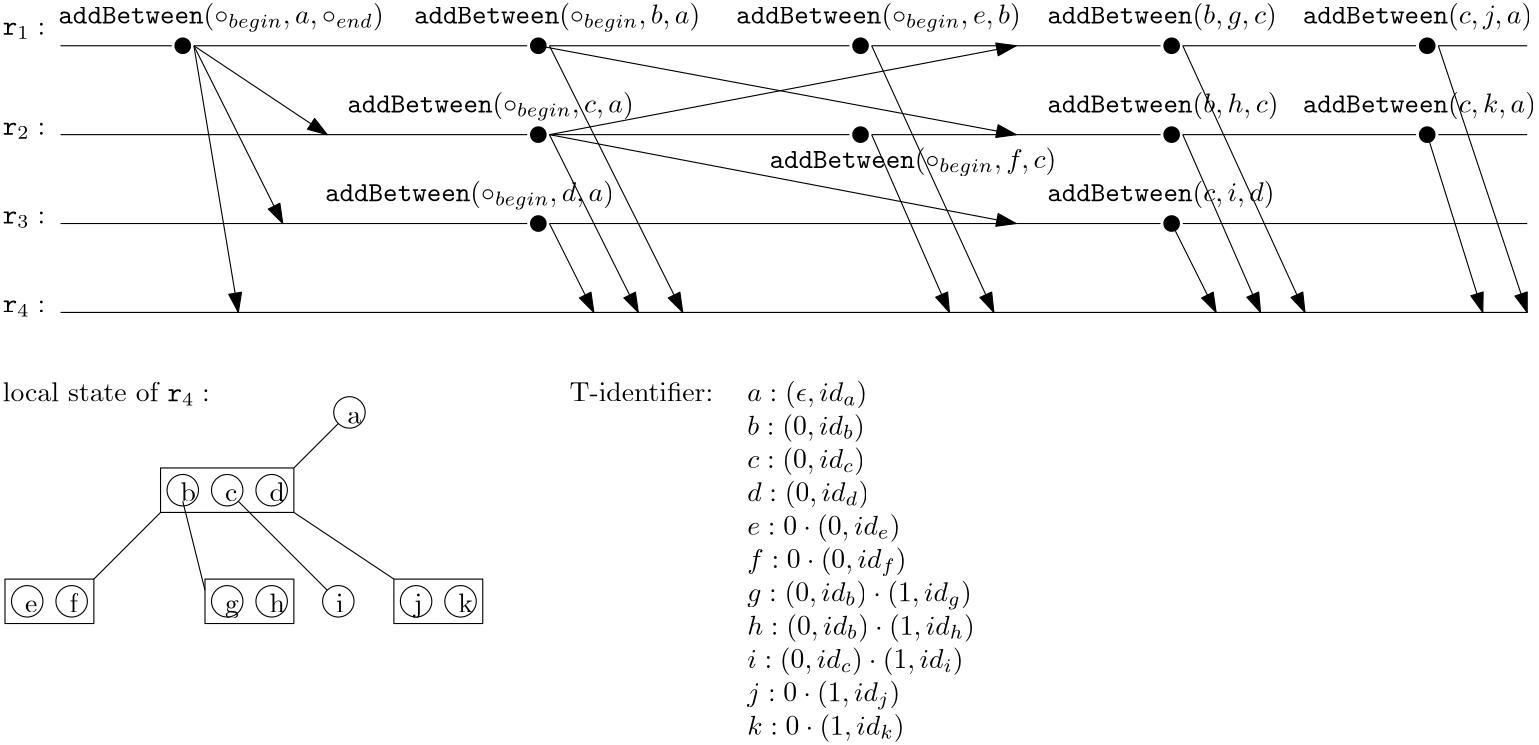 <?xml version="1.0"?>
<!DOCTYPE ipe SYSTEM "ipe.dtd">
<ipe version="70107" creator="Ipe 7.1.7">
<info created="D:20151003110714" modified="D:20180704001225"/>
<preamble>\usepackage[version=0.96]{pgf}
\usepackage{tikz}
\usetikzlibrary{arrows,shapes,snakes,automata,backgrounds,petri}
\usepackage[latin1]{inputenc}
\usepackage{verbatim}</preamble>
<ipestyle name="basic">
<symbol name="arrow/arc(spx)">
<path stroke="sym-stroke" fill="sym-stroke" pen="sym-pen">
0 0 m
-1 0.333 l
-1 -0.333 l
h
</path>
</symbol>
<symbol name="arrow/farc(spx)">
<path stroke="sym-stroke" fill="white" pen="sym-pen">
0 0 m
-1 0.333 l
-1 -0.333 l
h
</path>
</symbol>
<symbol name="arrow/ptarc(spx)">
<path stroke="sym-stroke" fill="sym-stroke" pen="sym-pen">
0 0 m
-1 0.333 l
-0.8 0 l
-1 -0.333 l
h
</path>
</symbol>
<symbol name="arrow/fptarc(spx)">
<path stroke="sym-stroke" fill="white" pen="sym-pen">
0 0 m
-1 0.333 l
-0.8 0 l
-1 -0.333 l
h
</path>
</symbol>
<symbol name="mark/circle(sx)" transformations="translations">
<path fill="sym-stroke">
0.6 0 0 0.6 0 0 e
0.4 0 0 0.4 0 0 e
</path>
</symbol>
<symbol name="mark/disk(sx)" transformations="translations">
<path fill="sym-stroke">
0.6 0 0 0.6 0 0 e
</path>
</symbol>
<symbol name="mark/fdisk(sfx)" transformations="translations">
<group>
<path fill="sym-fill">
0.5 0 0 0.5 0 0 e
</path>
<path fill="sym-stroke" fillrule="eofill">
0.6 0 0 0.6 0 0 e
0.4 0 0 0.4 0 0 e
</path>
</group>
</symbol>
<symbol name="mark/box(sx)" transformations="translations">
<path fill="sym-stroke" fillrule="eofill">
-0.6 -0.6 m
0.6 -0.6 l
0.6 0.6 l
-0.6 0.6 l
h
-0.4 -0.4 m
0.4 -0.4 l
0.4 0.4 l
-0.4 0.4 l
h
</path>
</symbol>
<symbol name="mark/square(sx)" transformations="translations">
<path fill="sym-stroke">
-0.6 -0.6 m
0.6 -0.6 l
0.6 0.6 l
-0.6 0.6 l
h
</path>
</symbol>
<symbol name="mark/fsquare(sfx)" transformations="translations">
<group>
<path fill="sym-fill">
-0.5 -0.5 m
0.5 -0.5 l
0.5 0.5 l
-0.5 0.5 l
h
</path>
<path fill="sym-stroke" fillrule="eofill">
-0.6 -0.6 m
0.6 -0.6 l
0.6 0.6 l
-0.6 0.6 l
h
-0.4 -0.4 m
0.4 -0.4 l
0.4 0.4 l
-0.4 0.4 l
h
</path>
</group>
</symbol>
<symbol name="mark/cross(sx)" transformations="translations">
<group>
<path fill="sym-stroke">
-0.43 -0.57 m
0.57 0.43 l
0.43 0.57 l
-0.57 -0.43 l
h
</path>
<path fill="sym-stroke">
-0.43 0.57 m
0.57 -0.43 l
0.43 -0.57 l
-0.57 0.43 l
h
</path>
</group>
</symbol>
<symbol name="arrow/fnormal(spx)">
<path stroke="sym-stroke" fill="white" pen="sym-pen">
0 0 m
-1 0.333 l
-1 -0.333 l
h
</path>
</symbol>
<symbol name="arrow/pointed(spx)">
<path stroke="sym-stroke" fill="sym-stroke" pen="sym-pen">
0 0 m
-1 0.333 l
-0.8 0 l
-1 -0.333 l
h
</path>
</symbol>
<symbol name="arrow/fpointed(spx)">
<path stroke="sym-stroke" fill="white" pen="sym-pen">
0 0 m
-1 0.333 l
-0.8 0 l
-1 -0.333 l
h
</path>
</symbol>
<symbol name="arrow/linear(spx)">
<path stroke="sym-stroke" pen="sym-pen">
-1 0.333 m
0 0 l
-1 -0.333 l
</path>
</symbol>
<symbol name="arrow/fdouble(spx)">
<path stroke="sym-stroke" fill="white" pen="sym-pen">
0 0 m
-1 0.333 l
-1 -0.333 l
h
-1 0 m
-2 0.333 l
-2 -0.333 l
h
</path>
</symbol>
<symbol name="arrow/double(spx)">
<path stroke="sym-stroke" fill="sym-stroke" pen="sym-pen">
0 0 m
-1 0.333 l
-1 -0.333 l
h
-1 0 m
-2 0.333 l
-2 -0.333 l
h
</path>
</symbol>
<pen name="heavier" value="0.8"/>
<pen name="fat" value="1.2"/>
<pen name="ultrafat" value="2"/>
<symbolsize name="large" value="5"/>
<symbolsize name="small" value="2"/>
<symbolsize name="tiny" value="1.1"/>
<arrowsize name="large" value="10"/>
<arrowsize name="small" value="5"/>
<arrowsize name="tiny" value="3"/>
<color name="red" value="1 0 0"/>
<color name="green" value="0 1 0"/>
<color name="blue" value="0 0 1"/>
<color name="yellow" value="1 1 0"/>
<color name="orange" value="1 0.647 0"/>
<color name="gold" value="1 0.843 0"/>
<color name="purple" value="0.627 0.125 0.941"/>
<color name="gray" value="0.745"/>
<color name="brown" value="0.647 0.165 0.165"/>
<color name="navy" value="0 0 0.502"/>
<color name="pink" value="1 0.753 0.796"/>
<color name="seagreen" value="0.18 0.545 0.341"/>
<color name="turquoise" value="0.251 0.878 0.816"/>
<color name="violet" value="0.933 0.51 0.933"/>
<color name="darkblue" value="0 0 0.545"/>
<color name="darkcyan" value="0 0.545 0.545"/>
<color name="darkgray" value="0.663"/>
<color name="darkgreen" value="0 0.392 0"/>
<color name="darkmagenta" value="0.545 0 0.545"/>
<color name="darkorange" value="1 0.549 0"/>
<color name="darkred" value="0.545 0 0"/>
<color name="lightblue" value="0.678 0.847 0.902"/>
<color name="lightcyan" value="0.878 1 1"/>
<color name="lightgray" value="0.827"/>
<color name="lightgreen" value="0.565 0.933 0.565"/>
<color name="lightyellow" value="1 1 0.878"/>
<dashstyle name="dashed" value="[4] 0"/>
<dashstyle name="dotted" value="[1 3] 0"/>
<dashstyle name="dash dotted" value="[4 2 1 2] 0"/>
<dashstyle name="dash dot dotted" value="[4 2 1 2 1 2] 0"/>
<textsize name="large" value="\large"/>
<textsize name="small" value="\small"/>
<textsize name="tiny" value="\tiny"/>
<textsize name="Large" value="\Large"/>
<textsize name="LARGE" value="\LARGE"/>
<textsize name="huge" value="\huge"/>
<textsize name="Huge" value="\Huge"/>
<textsize name="footnote" value="\footnotesize"/>
<textstyle name="center" begin="\begin{center}" end="\end{center}"/>
<textstyle name="itemize" begin="\begin{itemize}" end="\end{itemize}"/>
<textstyle name="item" begin="\begin{itemize}\item{}" end="\end{itemize}"/>
<gridsize name="4 pts" value="4"/>
<gridsize name="8 pts (~3 mm)" value="8"/>
<gridsize name="16 pts (~6 mm)" value="16"/>
<gridsize name="32 pts (~12 mm)" value="32"/>
<gridsize name="10 pts (~3.5 mm)" value="10"/>
<gridsize name="20 pts (~7 mm)" value="20"/>
<gridsize name="14 pts (~5 mm)" value="14"/>
<gridsize name="28 pts (~10 mm)" value="28"/>
<gridsize name="56 pts (~20 mm)" value="56"/>
<anglesize name="90 deg" value="90"/>
<anglesize name="60 deg" value="60"/>
<anglesize name="45 deg" value="45"/>
<anglesize name="30 deg" value="30"/>
<anglesize name="22.5 deg" value="22.5"/>
<tiling name="falling" angle="-60" step="4" width="1"/>
<tiling name="rising" angle="30" step="4" width="1"/>
</ipestyle>
<page>
<layer name="alpha"/>
<view layers="alpha" active="alpha"/>
<text layer="alpha" matrix="1 0 0 1 -52.795 -128" transformations="translations" pos="64 436" stroke="black" type="label" width="15.234" height="4.294" depth="1.49" valign="baseline">$\ensuremath{\mathtt{r}}_1:$</text>
<use matrix="1 0 0 1 -156 60" name="mark/disk(sx)" pos="232 244" size="large" stroke="black"/>
<text matrix="1 0 0 1 -32.795 -124" transformations="translations" pos="64 436" stroke="black" type="label" width="117.149" height="7.472" depth="2.85" valign="baseline">${\tt addBetween}(\circ_{begin},a,\circ_{end})$</text>
<use matrix="1 0 0 1 -28 60" name="mark/disk(sx)" pos="232 244" size="large" stroke="black"/>
<text matrix="1 0 0 1 95.205 -124" transformations="translations" pos="64 436" stroke="black" type="label" width="103.093" height="7.472" depth="2.85" valign="baseline">${\tt addBetween}(\circ_{begin},b,a)$</text>
<use matrix="1 0 0 1 88 60" name="mark/disk(sx)" pos="232 244" size="large" stroke="black"/>
<text matrix="1 0 0 1 211.205 -124" transformations="translations" pos="64 436" stroke="black" type="label" width="102.466" height="7.472" depth="2.85" valign="baseline">${\tt addBetween}(\circ_{begin},e,b)$</text>
<text matrix="1 0 0 1 -52.795 -164" transformations="translations" pos="64 436" stroke="black" type="label" width="15.234" height="4.294" depth="1.49" valign="baseline">$\ensuremath{\mathtt{r}}_2:$</text>
<use matrix="1 0 0 1 200 60" name="mark/disk(sx)" pos="232 244" size="large" stroke="black"/>
<text matrix="1 0 0 1 323.205 -124" transformations="translations" pos="64 436" stroke="black" type="label" width="82.604" height="7.473" depth="2.49" valign="baseline">${\tt addBetween}(b,g,c)$</text>
<use matrix="1 0 0 1 -28 28" name="mark/disk(sx)" pos="232 244" size="large" stroke="black"/>
<text matrix="1 0 0 1 -52.795 -196" transformations="translations" pos="64 436" stroke="black" type="label" width="15.234" height="4.294" depth="1.49" valign="baseline">$\ensuremath{\mathtt{r}}_3:$</text>
<use matrix="1 0 0 1 -28 -4" name="mark/disk(sx)" pos="232 244" size="large" stroke="black"/>
<use matrix="1 0 0 1 88 28" name="mark/disk(sx)" pos="232 244" size="large" stroke="black"/>
<path stroke="black">
32 304 m
72 304 l
</path>
<path stroke="black">
80 304 m
200 304 l
</path>
<path stroke="black">
208 304 m
316 304 l
</path>
<path stroke="black">
32 272 m
200 272 l
</path>
<path stroke="black">
208 272 m
316 272 l
</path>
<path stroke="black">
32 240 m
200 240 l
</path>
<use matrix="1 0 0 1 200 28" name="mark/disk(sx)" pos="232 244" size="large" stroke="black"/>
<text matrix="1 0 0 1 323.205 -156" transformations="translations" pos="64 436" stroke="black" type="label" width="83.235" height="7.473" depth="2.49" valign="baseline">${\tt addBetween}(b,h,c)$</text>
<use matrix="1 0 0 1 200 -4" name="mark/disk(sx)" pos="232 244" size="large" stroke="black"/>
<text matrix="1 0 0 1 323.205 -188" transformations="translations" pos="64 436" stroke="black" type="label" width="81.837" height="7.473" depth="2.49" valign="baseline">${\tt addBetween}(c,i,d)$</text>
<path stroke="black">
324 304 m
428 304 l
</path>
<path stroke="black">
324 272 m
428 272 l
</path>
<path stroke="black">
208 240 m
428 240 l
</path>
<path stroke="black" arrow="normal/normal">
204 304 m
376 272 l
</path>
<path stroke="black" arrow="normal/normal">
208 272 m
376 304 l
</path>
<text matrix="1 0 0 1 71.205 -156" transformations="translations" pos="64 436" stroke="black" type="label" width="103.129" height="7.472" depth="2.85" valign="baseline">${\tt addBetween}(\circ_{begin},c,a)$</text>
<path stroke="black" arrow="normal/normal">
208 272 m
376 240 l
</path>
<use matrix="1 0 0 1 292 60" name="mark/disk(sx)" pos="232 244" size="large" stroke="black"/>
<text matrix="1 0 0 1 415.205 -124" transformations="translations" pos="64 436" stroke="black" type="label" width="82.605" height="7.473" depth="2.49" valign="baseline">${\tt addBetween}(c,j,a)$</text>
<use matrix="1 0 0 1 292 28" name="mark/disk(sx)" pos="232 244" size="large" stroke="black"/>
<text matrix="1 0 0 1 415.205 -156" transformations="translations" pos="64 436" stroke="black" type="label" width="83.986" height="7.473" depth="2.49" valign="baseline">${\tt addBetween}(c,k,a)$</text>
<path stroke="black">
436 304 m
520 304 l
</path>
<path stroke="black">
436 272 m
520 272 l
</path>
<path stroke="black">
436 240 m
560 240 l
</path>
<path stroke="black">
528 304 m
560 304 l
</path>
<path stroke="black">
528 272 m
560 272 l
</path>
<text matrix="1 0 0 1 223.205 -176" transformations="translations" pos="64 436" stroke="black" type="label" width="103.259" height="7.472" depth="2.85" valign="baseline">${\tt addBetween}(\circ_{begin},f,c)$</text>
<text matrix="1 0 0 1 -52.795 -228" transformations="translations" pos="64 436" stroke="black" type="label" width="15.234" height="4.294" depth="1.49" valign="baseline">$\ensuremath{\mathtt{r}}_4:$</text>
<path stroke="black" arrow="normal/normal">
208 240 m
224 208 l
</path>
<path stroke="black" arrow="normal/normal">
208 272 m
240 208 l
</path>
<path stroke="black" arrow="normal/normal">
208 304 m
256 208 l
</path>
<path stroke="black" arrow="normal/normal">
324 272 m
352 208 l
</path>
<path stroke="black" arrow="normal/normal">
324 304 m
368 208 l
</path>
<path stroke="black" arrow="normal/normal">
432 240 m
448 208 l
</path>
<path stroke="black" arrow="normal/normal">
436 272 m
464 208 l
</path>
<path stroke="black" arrow="normal/normal">
436 304 m
480 208 l
</path>
<path stroke="black" arrow="normal/normal">
524 272 m
544 208 l
</path>
<path stroke="black" arrow="normal/normal">
528 304 m
560 208 l
</path>
<path stroke="black" arrow="normal/normal">
80 304 m
96 208 l
</path>
<path stroke="black" arrow="normal/normal">
80 304 m
112 240 l
</path>
<path stroke="black" arrow="normal/normal">
80 304 m
128 272 l
</path>
<text matrix="1 0 0 1 63.205 -188" transformations="translations" pos="64 436" stroke="black" type="label" width="104.003" height="7.472" depth="2.85" valign="baseline">${\tt addBetween}(\circ_{begin},d,a)$</text>
<text matrix="1 0 0 1 -52.795 -260" transformations="translations" pos="64 436" stroke="black" type="label" width="74.512" height="6.923" depth="1.49" valign="baseline">local state of $\ensuremath{\mathtt{r}}_4:$</text>
<path matrix="1 0 0 1 -16 -36" stroke="black">
148 204 m
132 188 l
</path>
<text matrix="1 0 0 1 71.205 -268" transformations="translations" pos="64 436" stroke="black" type="label" width="4.981" height="4.289" depth="0" valign="baseline">a</text>
<path matrix="1 0 0 1 56 12" stroke="black">
5.65685 0 0 5.65685 80 160 e
</path>
<text matrix="1 0 0 1 151.205 -260" transformations="translations" pos="64 436" stroke="black" type="label" width="56.206" height="6.918" depth="0" valign="baseline">T-identifier: </text>
<text matrix="1 0 0 1 215.205 -260" transformations="translations" pos="64 436" stroke="black" type="label" width="43.226" height="7.473" depth="2.49" valign="baseline">$a:(\epsilon,id_a)$</text>
<text matrix="1 0 0 1 215.205 -272" transformations="translations" pos="64 436" stroke="black" type="label" width="42.355" height="7.473" depth="2.49" valign="baseline">$b: (0,id_b)$</text>
<text matrix="1 0 0 1 215.205 -284" transformations="translations" pos="64 436" stroke="black" type="label" width="42.448" height="7.473" depth="2.49" valign="baseline">$c: (0,id_c)$</text>
<text matrix="1 0 0 1 215.205 -296" transformations="translations" pos="64 436" stroke="black" type="label" width="43.909" height="7.473" depth="2.49" valign="baseline">$d: (0,id_d)$</text>
<text matrix="1 0 0 1 215.205 -308" transformations="translations" pos="64 436" stroke="black" type="label" width="55.171" height="7.473" depth="2.49" valign="baseline">$e: 0 \cdot (0,id_e)$</text>
<text matrix="1 0 0 1 11.205 -296" transformations="translations" pos="64 436" stroke="black" type="label" width="5.535" height="6.918" depth="0" valign="baseline">b</text>
<path matrix="1 0 0 1 -4 -16" stroke="black">
5.65685 0 0 5.65685 80 160 e
</path>
<text matrix="1 0 0 1 27.205 -296" transformations="translations" pos="64 436" stroke="black" type="label" width="4.428" height="4.289" depth="0" valign="baseline">c</text>
<path matrix="1 0 0 1 12 -16" stroke="black">
5.65685 0 0 5.65685 80 160 e
</path>
<text matrix="1 0 0 1 43.205 -296" transformations="translations" pos="64 436" stroke="black" type="label" width="5.535" height="6.918" depth="0" valign="baseline">d</text>
<path matrix="1 0 0 1 28 -16" stroke="black">
5.65685 0 0 5.65685 80 160 e
</path>
<path matrix="1 0 0 1 -16 0" stroke="black">
84 152 m
84 136 l
132 136 l
132 152 l
h
</path>
<text matrix="1 0 0 1 -44.795 -336" transformations="translations" pos="64 436" stroke="black" type="label" width="4.428" height="4.289" depth="0" valign="baseline">e</text>
<path matrix="1 0 0 1 -60 -56" stroke="black">
5.65685 0 0 5.65685 80 160 e
</path>
<text matrix="1 0 0 1 -28.795 -336" transformations="translations" pos="64 436" stroke="black" type="label" width="3.044" height="6.918" depth="0" valign="baseline">f</text>
<path matrix="1 0 0 1 -44 -56" stroke="black">
5.65685 0 0 5.65685 80 160 e
</path>
<path matrix="1 0 0 1 -80 -64" stroke="black">
92 176 m
92 160 l
124 160 l
124 176 l
h
</path>
<path stroke="black">
68 136 m
44 112 l
</path>
<text matrix="1 0 0 1 27.205 -336" transformations="translations" pos="64 436" stroke="black" type="label" width="4.981" height="4.297" depth="1.93" valign="baseline">g</text>
<path matrix="1 0 0 1 12 -56" stroke="black">
5.65685 0 0 5.65685 80 160 e
</path>
<path matrix="1 0 0 1 28 -56" stroke="black">
5.65685 0 0 5.65685 80 160 e
</path>
<path matrix="1 0 0 1 -8 -64" stroke="black">
92 176 m
92 160 l
124 160 l
124 176 l
h
</path>
<text matrix="1 0 0 1 43.205 -336" transformations="translations" pos="64 436" stroke="black" type="label" width="5.535" height="6.918" depth="0" valign="baseline">h</text>
<path stroke="black">
76 140 m
84 108 l
</path>
<path stroke="black">
96 140 m
128 108 l
</path>
<text matrix="1 0 0 1 67.205 -336" transformations="translations" pos="64 436" stroke="black" type="label" width="2.767" height="6.654" depth="0" valign="baseline">i</text>
<path matrix="1 0 0 1 52 -56" stroke="black">
5.65685 0 0 5.65685 80 160 e
</path>
<text matrix="1 0 0 1 95.205 -336" transformations="translations" pos="64 436" stroke="black" type="label" width="3.044" height="6.661" depth="1.93" valign="baseline">j</text>
<path matrix="1 0 0 1 80 -56" stroke="black">
5.65685 0 0 5.65685 80 160 e
</path>
<path matrix="1 0 0 1 96 -56" stroke="black">
5.65685 0 0 5.65685 80 160 e
</path>
<path matrix="1 0 0 1 60 -64" stroke="black">
92 176 m
92 160 l
124 160 l
124 176 l
h
</path>
<text matrix="1 0 0 1 111.205 -336" transformations="translations" pos="64 436" stroke="black" type="label" width="5.258" height="6.918" depth="0" valign="baseline">k</text>
<path stroke="black">
116 136 m
152 112 l
</path>
<text matrix="1 0 0 1 215.205 -320" transformations="translations" pos="64 436" stroke="black" type="label" width="57.369" height="7.472" depth="2.85" valign="baseline">$f: 0 \cdot (0,id_f)$</text>
<text matrix="1 0 0 1 215.205 -332" transformations="translations" pos="64 436" stroke="black" type="label" width="80.794" height="7.472" depth="2.85" valign="baseline">$g: (0,id_b) \cdot (1,id_g)$</text>
<text matrix="1 0 0 1 215.205 -344" transformations="translations" pos="64 436" stroke="black" type="label" width="81.952" height="7.473" depth="2.49" valign="baseline">$h: (0,id_b) \cdot (1,id_h)$</text>
<text matrix="1 0 0 1 215.205 -356" transformations="translations" pos="64 436" stroke="black" type="label" width="77.856" height="7.473" depth="2.49" valign="baseline">$i: (0,id_c) \cdot (1,id_i)$</text>
<text matrix="1 0 0 1 215.205 -368" transformations="translations" pos="64 436" stroke="black" type="label" width="55.125" height="7.472" depth="2.85" valign="baseline">$j: 0 \cdot (1,id_j)$</text>
<text matrix="1 0 0 1 215.205 -380" transformations="translations" pos="64 436" stroke="black" type="label" width="56.656" height="7.473" depth="2.49" valign="baseline">$k: 0 \cdot (1,id_k)$</text>
<path stroke="black">
32 208 m
560 208 l
</path>
</page>
</ipe>
